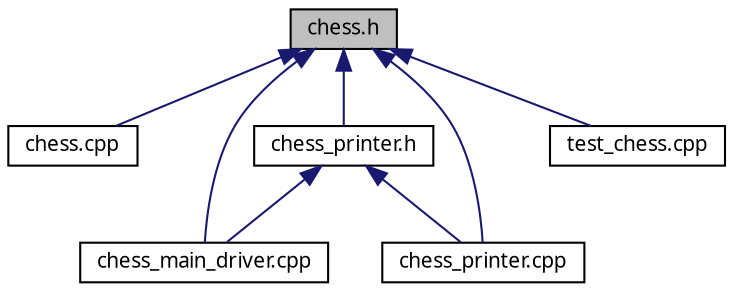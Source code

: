 digraph G
{
  edge [fontname="FreeSans.ttf",fontsize="10",labelfontname="FreeSans.ttf",labelfontsize="10"];
  node [fontname="FreeSans.ttf",fontsize="10",shape=record];
  Node1 [label="chess.h",height=0.2,width=0.4,color="black", fillcolor="grey75", style="filled" fontcolor="black"];
  Node1 -> Node2 [dir=back,color="midnightblue",fontsize="10",style="solid",fontname="FreeSans.ttf"];
  Node2 [label="chess.cpp",height=0.2,width=0.4,color="black", fillcolor="white", style="filled",URL="$chess_8cpp.html"];
  Node1 -> Node3 [dir=back,color="midnightblue",fontsize="10",style="solid",fontname="FreeSans.ttf"];
  Node3 [label="chess_main_driver.cpp",height=0.2,width=0.4,color="black", fillcolor="white", style="filled",URL="$chess__main__driver_8cpp.html"];
  Node1 -> Node4 [dir=back,color="midnightblue",fontsize="10",style="solid",fontname="FreeSans.ttf"];
  Node4 [label="chess_printer.h",height=0.2,width=0.4,color="black", fillcolor="white", style="filled",URL="$chess__printer_8h.html"];
  Node4 -> Node3 [dir=back,color="midnightblue",fontsize="10",style="solid",fontname="FreeSans.ttf"];
  Node4 -> Node5 [dir=back,color="midnightblue",fontsize="10",style="solid",fontname="FreeSans.ttf"];
  Node5 [label="chess_printer.cpp",height=0.2,width=0.4,color="black", fillcolor="white", style="filled",URL="$chess__printer_8cpp.html"];
  Node1 -> Node5 [dir=back,color="midnightblue",fontsize="10",style="solid",fontname="FreeSans.ttf"];
  Node1 -> Node6 [dir=back,color="midnightblue",fontsize="10",style="solid",fontname="FreeSans.ttf"];
  Node6 [label="test_chess.cpp",height=0.2,width=0.4,color="black", fillcolor="white", style="filled",URL="$test__chess_8cpp.html"];
}
